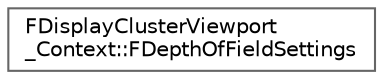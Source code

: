 digraph "Graphical Class Hierarchy"
{
 // INTERACTIVE_SVG=YES
 // LATEX_PDF_SIZE
  bgcolor="transparent";
  edge [fontname=Helvetica,fontsize=10,labelfontname=Helvetica,labelfontsize=10];
  node [fontname=Helvetica,fontsize=10,shape=box,height=0.2,width=0.4];
  rankdir="LR";
  Node0 [id="Node000000",label="FDisplayClusterViewport\l_Context::FDepthOfFieldSettings",height=0.2,width=0.4,color="grey40", fillcolor="white", style="filled",URL="$d8/da3/structFDisplayClusterViewport__Context_1_1FDepthOfFieldSettings.html",tooltip="Additional data for the Depth of Field (DoF)."];
}
